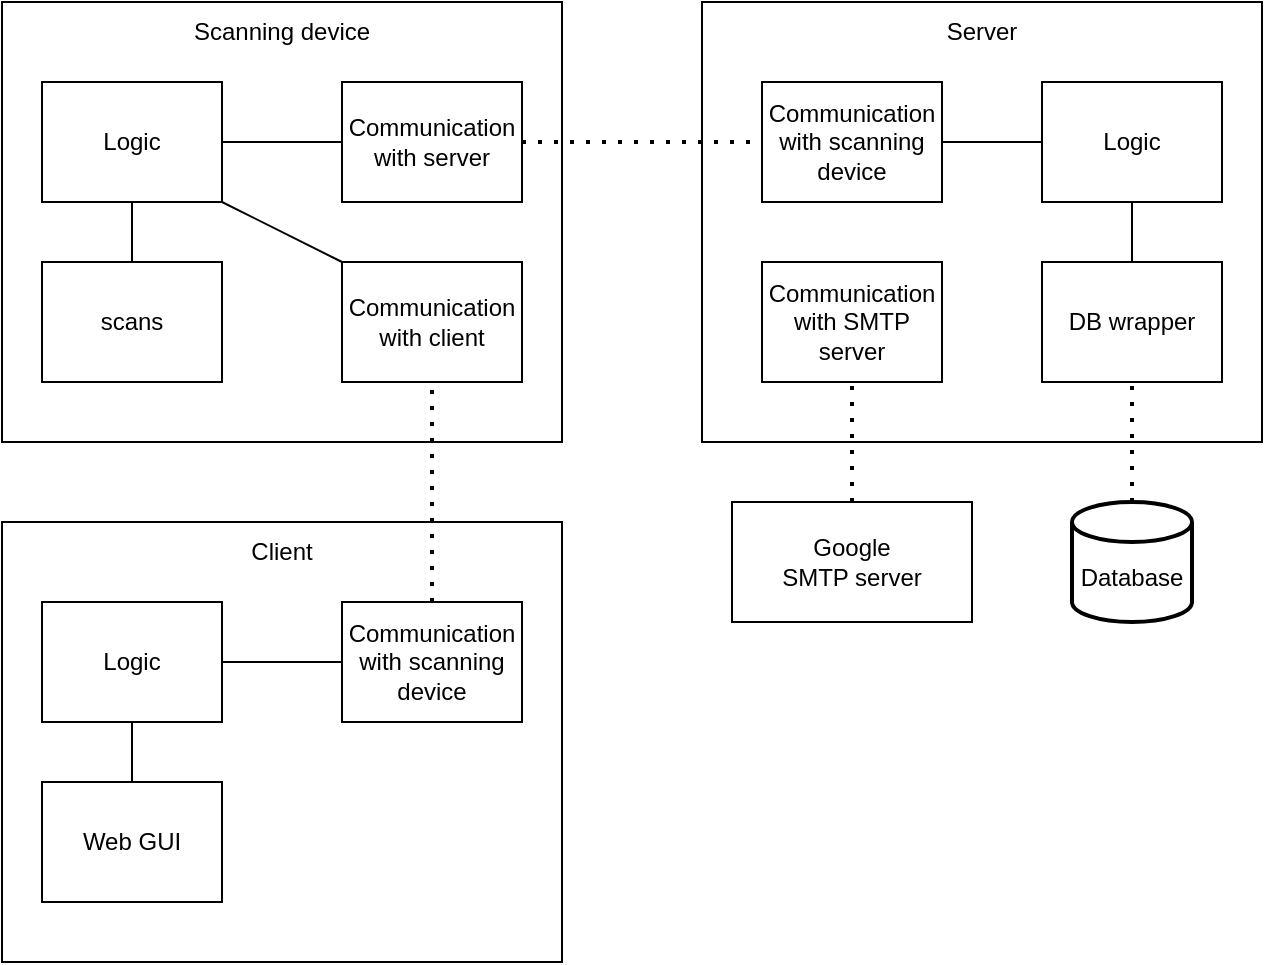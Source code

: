 <mxfile version="21.5.2" type="device">
  <diagram name="Страница 1" id="a60rZNQnVVXeOTNM7F6i">
    <mxGraphModel dx="1507" dy="608" grid="1" gridSize="10" guides="1" tooltips="1" connect="1" arrows="1" fold="1" page="1" pageScale="1" pageWidth="980" pageHeight="1000" math="0" shadow="0">
      <root>
        <mxCell id="0" />
        <mxCell id="1" parent="0" />
        <mxCell id="3DI-tEo_D6uw-kGYM53E-1" value="" style="rounded=0;whiteSpace=wrap;html=1;" vertex="1" parent="1">
          <mxGeometry x="210" y="30" width="280" height="220" as="geometry" />
        </mxCell>
        <mxCell id="3DI-tEo_D6uw-kGYM53E-2" value="Scanning device" style="text;html=1;strokeColor=none;fillColor=none;align=center;verticalAlign=middle;whiteSpace=wrap;rounded=0;" vertex="1" parent="1">
          <mxGeometry x="295" y="30" width="110" height="30" as="geometry" />
        </mxCell>
        <mxCell id="3DI-tEo_D6uw-kGYM53E-3" value="Logic" style="rounded=0;whiteSpace=wrap;html=1;" vertex="1" parent="1">
          <mxGeometry x="230" y="70" width="90" height="60" as="geometry" />
        </mxCell>
        <mxCell id="3DI-tEo_D6uw-kGYM53E-4" value="Communication with server" style="rounded=0;whiteSpace=wrap;html=1;" vertex="1" parent="1">
          <mxGeometry x="380" y="70" width="90" height="60" as="geometry" />
        </mxCell>
        <mxCell id="3DI-tEo_D6uw-kGYM53E-5" value="scans" style="rounded=0;whiteSpace=wrap;html=1;" vertex="1" parent="1">
          <mxGeometry x="230" y="160" width="90" height="60" as="geometry" />
        </mxCell>
        <mxCell id="3DI-tEo_D6uw-kGYM53E-6" value="Communication with client" style="rounded=0;whiteSpace=wrap;html=1;" vertex="1" parent="1">
          <mxGeometry x="380" y="160" width="90" height="60" as="geometry" />
        </mxCell>
        <mxCell id="3DI-tEo_D6uw-kGYM53E-7" value="" style="endArrow=none;html=1;rounded=0;entryX=0.5;entryY=1;entryDx=0;entryDy=0;exitX=0.5;exitY=0;exitDx=0;exitDy=0;" edge="1" parent="1" source="3DI-tEo_D6uw-kGYM53E-5" target="3DI-tEo_D6uw-kGYM53E-3">
          <mxGeometry width="50" height="50" relative="1" as="geometry">
            <mxPoint x="450" y="260" as="sourcePoint" />
            <mxPoint x="500" y="210" as="targetPoint" />
          </mxGeometry>
        </mxCell>
        <mxCell id="3DI-tEo_D6uw-kGYM53E-8" value="" style="endArrow=none;html=1;rounded=0;entryX=1;entryY=1;entryDx=0;entryDy=0;exitX=0;exitY=0;exitDx=0;exitDy=0;" edge="1" parent="1" source="3DI-tEo_D6uw-kGYM53E-6" target="3DI-tEo_D6uw-kGYM53E-3">
          <mxGeometry width="50" height="50" relative="1" as="geometry">
            <mxPoint x="480" y="290" as="sourcePoint" />
            <mxPoint x="500" y="210" as="targetPoint" />
          </mxGeometry>
        </mxCell>
        <mxCell id="3DI-tEo_D6uw-kGYM53E-9" value="" style="endArrow=none;html=1;rounded=0;entryX=1;entryY=0.5;entryDx=0;entryDy=0;exitX=0;exitY=0.5;exitDx=0;exitDy=0;" edge="1" parent="1" source="3DI-tEo_D6uw-kGYM53E-4" target="3DI-tEo_D6uw-kGYM53E-3">
          <mxGeometry width="50" height="50" relative="1" as="geometry">
            <mxPoint x="450" y="260" as="sourcePoint" />
            <mxPoint x="500" y="210" as="targetPoint" />
          </mxGeometry>
        </mxCell>
        <mxCell id="3DI-tEo_D6uw-kGYM53E-11" value="" style="rounded=0;whiteSpace=wrap;html=1;" vertex="1" parent="1">
          <mxGeometry x="560" y="30" width="280" height="220" as="geometry" />
        </mxCell>
        <mxCell id="3DI-tEo_D6uw-kGYM53E-12" value="Server" style="text;html=1;strokeColor=none;fillColor=none;align=center;verticalAlign=middle;whiteSpace=wrap;rounded=0;" vertex="1" parent="1">
          <mxGeometry x="670" y="30" width="60" height="30" as="geometry" />
        </mxCell>
        <mxCell id="3DI-tEo_D6uw-kGYM53E-13" value="Logic" style="rounded=0;whiteSpace=wrap;html=1;" vertex="1" parent="1">
          <mxGeometry x="730" y="70" width="90" height="60" as="geometry" />
        </mxCell>
        <mxCell id="3DI-tEo_D6uw-kGYM53E-14" value="DB wrapper" style="rounded=0;whiteSpace=wrap;html=1;" vertex="1" parent="1">
          <mxGeometry x="730" y="160" width="90" height="60" as="geometry" />
        </mxCell>
        <mxCell id="3DI-tEo_D6uw-kGYM53E-15" value="Communication with SMTP server" style="rounded=0;whiteSpace=wrap;html=1;" vertex="1" parent="1">
          <mxGeometry x="590" y="160" width="90" height="60" as="geometry" />
        </mxCell>
        <mxCell id="3DI-tEo_D6uw-kGYM53E-16" value="Communication with scanning device" style="rounded=0;whiteSpace=wrap;html=1;" vertex="1" parent="1">
          <mxGeometry x="590" y="70" width="90" height="60" as="geometry" />
        </mxCell>
        <mxCell id="3DI-tEo_D6uw-kGYM53E-17" value="" style="endArrow=none;html=1;rounded=0;entryX=0;entryY=0.5;entryDx=0;entryDy=0;exitX=1;exitY=0.5;exitDx=0;exitDy=0;" edge="1" parent="1" source="3DI-tEo_D6uw-kGYM53E-16" target="3DI-tEo_D6uw-kGYM53E-13">
          <mxGeometry width="50" height="50" relative="1" as="geometry">
            <mxPoint x="460" y="310" as="sourcePoint" />
            <mxPoint x="510" y="260" as="targetPoint" />
          </mxGeometry>
        </mxCell>
        <mxCell id="3DI-tEo_D6uw-kGYM53E-18" value="" style="endArrow=none;html=1;rounded=0;entryX=0.5;entryY=1;entryDx=0;entryDy=0;exitX=0.5;exitY=0;exitDx=0;exitDy=0;" edge="1" parent="1" source="3DI-tEo_D6uw-kGYM53E-14" target="3DI-tEo_D6uw-kGYM53E-13">
          <mxGeometry width="50" height="50" relative="1" as="geometry">
            <mxPoint x="570" y="420" as="sourcePoint" />
            <mxPoint x="620" y="370" as="targetPoint" />
          </mxGeometry>
        </mxCell>
        <mxCell id="3DI-tEo_D6uw-kGYM53E-19" value="" style="endArrow=none;dashed=1;html=1;dashPattern=1 3;strokeWidth=2;rounded=0;entryX=0;entryY=0.5;entryDx=0;entryDy=0;exitX=1;exitY=0.5;exitDx=0;exitDy=0;" edge="1" parent="1" source="3DI-tEo_D6uw-kGYM53E-4" target="3DI-tEo_D6uw-kGYM53E-16">
          <mxGeometry width="50" height="50" relative="1" as="geometry">
            <mxPoint x="450" y="260" as="sourcePoint" />
            <mxPoint x="500" y="210" as="targetPoint" />
          </mxGeometry>
        </mxCell>
        <mxCell id="3DI-tEo_D6uw-kGYM53E-20" value="Google&lt;br&gt;SMTP server" style="rounded=0;whiteSpace=wrap;html=1;" vertex="1" parent="1">
          <mxGeometry x="575" y="280" width="120" height="60" as="geometry" />
        </mxCell>
        <mxCell id="3DI-tEo_D6uw-kGYM53E-21" value="&lt;br&gt;Database" style="strokeWidth=2;html=1;shape=mxgraph.flowchart.database;whiteSpace=wrap;" vertex="1" parent="1">
          <mxGeometry x="745" y="280" width="60" height="60" as="geometry" />
        </mxCell>
        <mxCell id="3DI-tEo_D6uw-kGYM53E-22" value="" style="endArrow=none;dashed=1;html=1;dashPattern=1 3;strokeWidth=2;rounded=0;entryX=0.5;entryY=1;entryDx=0;entryDy=0;exitX=0.5;exitY=0;exitDx=0;exitDy=0;exitPerimeter=0;" edge="1" parent="1" source="3DI-tEo_D6uw-kGYM53E-21" target="3DI-tEo_D6uw-kGYM53E-14">
          <mxGeometry width="50" height="50" relative="1" as="geometry">
            <mxPoint x="450" y="260" as="sourcePoint" />
            <mxPoint x="500" y="210" as="targetPoint" />
          </mxGeometry>
        </mxCell>
        <mxCell id="3DI-tEo_D6uw-kGYM53E-23" value="" style="endArrow=none;dashed=1;html=1;dashPattern=1 3;strokeWidth=2;rounded=0;entryX=0.5;entryY=1;entryDx=0;entryDy=0;exitX=0.5;exitY=0;exitDx=0;exitDy=0;" edge="1" parent="1" source="3DI-tEo_D6uw-kGYM53E-20" target="3DI-tEo_D6uw-kGYM53E-15">
          <mxGeometry width="50" height="50" relative="1" as="geometry">
            <mxPoint x="500" y="310" as="sourcePoint" />
            <mxPoint x="550" y="260" as="targetPoint" />
          </mxGeometry>
        </mxCell>
        <mxCell id="3DI-tEo_D6uw-kGYM53E-24" value="" style="rounded=0;whiteSpace=wrap;html=1;" vertex="1" parent="1">
          <mxGeometry x="210" y="290" width="280" height="220" as="geometry" />
        </mxCell>
        <mxCell id="3DI-tEo_D6uw-kGYM53E-25" value="Client" style="text;html=1;strokeColor=none;fillColor=none;align=center;verticalAlign=middle;whiteSpace=wrap;rounded=0;" vertex="1" parent="1">
          <mxGeometry x="320" y="290" width="60" height="30" as="geometry" />
        </mxCell>
        <mxCell id="3DI-tEo_D6uw-kGYM53E-26" value="Logic" style="rounded=0;whiteSpace=wrap;html=1;" vertex="1" parent="1">
          <mxGeometry x="230" y="330" width="90" height="60" as="geometry" />
        </mxCell>
        <mxCell id="3DI-tEo_D6uw-kGYM53E-27" value="Communication with scanning device" style="rounded=0;whiteSpace=wrap;html=1;" vertex="1" parent="1">
          <mxGeometry x="380" y="330" width="90" height="60" as="geometry" />
        </mxCell>
        <mxCell id="3DI-tEo_D6uw-kGYM53E-28" value="Web GUI" style="rounded=0;whiteSpace=wrap;html=1;" vertex="1" parent="1">
          <mxGeometry x="230" y="420" width="90" height="60" as="geometry" />
        </mxCell>
        <mxCell id="3DI-tEo_D6uw-kGYM53E-29" value="" style="endArrow=none;html=1;rounded=0;entryX=1;entryY=0.5;entryDx=0;entryDy=0;exitX=0;exitY=0.5;exitDx=0;exitDy=0;" edge="1" parent="1" source="3DI-tEo_D6uw-kGYM53E-27" target="3DI-tEo_D6uw-kGYM53E-26">
          <mxGeometry width="50" height="50" relative="1" as="geometry">
            <mxPoint x="450" y="370" as="sourcePoint" />
            <mxPoint x="500" y="320" as="targetPoint" />
          </mxGeometry>
        </mxCell>
        <mxCell id="3DI-tEo_D6uw-kGYM53E-30" value="" style="endArrow=none;html=1;rounded=0;entryX=0.5;entryY=1;entryDx=0;entryDy=0;exitX=0.5;exitY=0;exitDx=0;exitDy=0;" edge="1" parent="1" source="3DI-tEo_D6uw-kGYM53E-28" target="3DI-tEo_D6uw-kGYM53E-26">
          <mxGeometry width="50" height="50" relative="1" as="geometry">
            <mxPoint x="60" y="450" as="sourcePoint" />
            <mxPoint x="110" y="400" as="targetPoint" />
          </mxGeometry>
        </mxCell>
        <mxCell id="3DI-tEo_D6uw-kGYM53E-31" value="" style="endArrow=none;dashed=1;html=1;dashPattern=1 3;strokeWidth=2;rounded=0;entryX=0.5;entryY=1;entryDx=0;entryDy=0;exitX=0.5;exitY=0;exitDx=0;exitDy=0;" edge="1" parent="1" source="3DI-tEo_D6uw-kGYM53E-27" target="3DI-tEo_D6uw-kGYM53E-6">
          <mxGeometry width="50" height="50" relative="1" as="geometry">
            <mxPoint x="450" y="370" as="sourcePoint" />
            <mxPoint x="500" y="320" as="targetPoint" />
          </mxGeometry>
        </mxCell>
      </root>
    </mxGraphModel>
  </diagram>
</mxfile>
